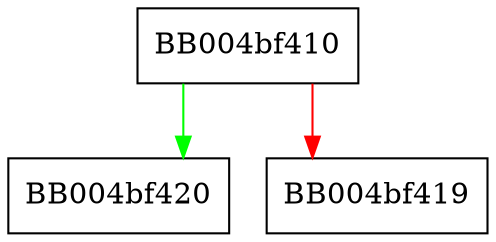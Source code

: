 digraph ossl_quic_stream_map_notify_totally_read {
  node [shape="box"];
  graph [splines=ortho];
  BB004bf410 -> BB004bf420 [color="green"];
  BB004bf410 -> BB004bf419 [color="red"];
}